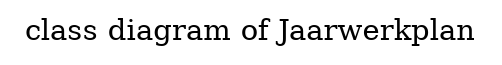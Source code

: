 digraph "class diagram of Jaarwerkplan" {
	graph [bgcolor=white,
		label="class diagram of Jaarwerkplan",
		rankdir=LR
	];
	node [label="\N"];
	edge [fontsize=11,
		minlen=4
	];
}

